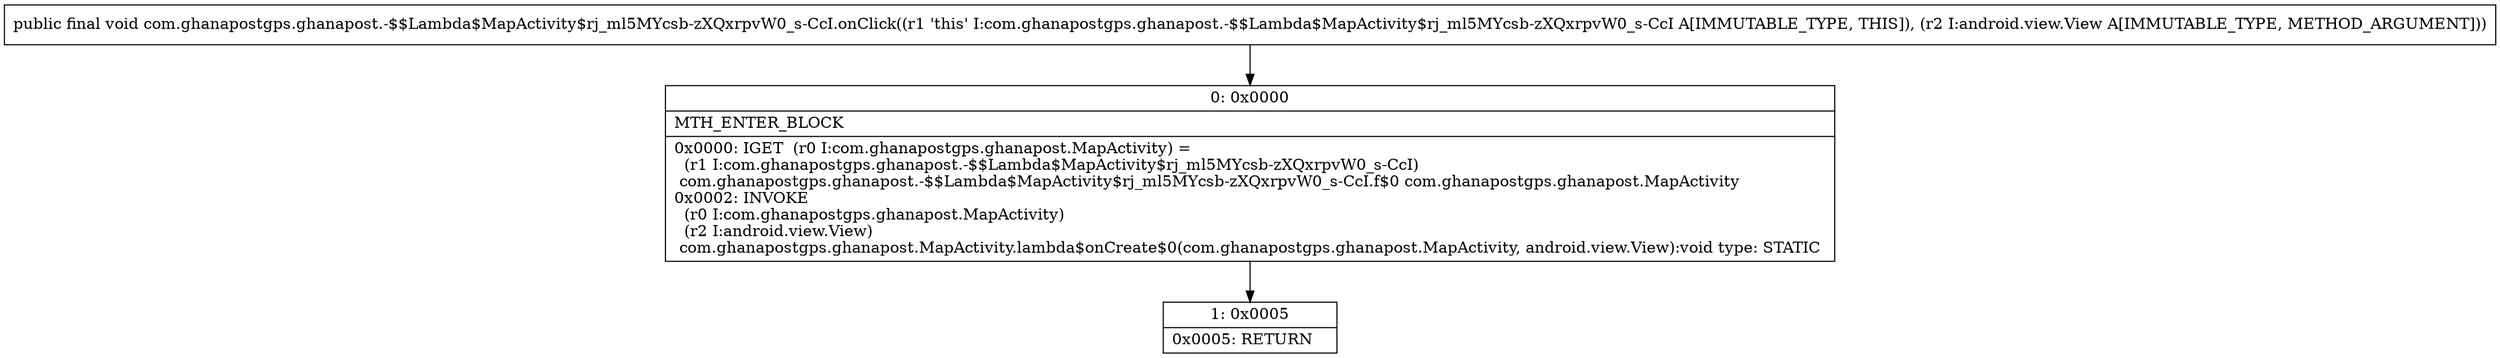 digraph "CFG forcom.ghanapostgps.ghanapost.\-$$Lambda$MapActivity$rj_ml5MYcsb\-zXQxrpvW0_s\-CcI.onClick(Landroid\/view\/View;)V" {
Node_0 [shape=record,label="{0\:\ 0x0000|MTH_ENTER_BLOCK\l|0x0000: IGET  (r0 I:com.ghanapostgps.ghanapost.MapActivity) = \l  (r1 I:com.ghanapostgps.ghanapost.\-$$Lambda$MapActivity$rj_ml5MYcsb\-zXQxrpvW0_s\-CcI)\l com.ghanapostgps.ghanapost.\-$$Lambda$MapActivity$rj_ml5MYcsb\-zXQxrpvW0_s\-CcI.f$0 com.ghanapostgps.ghanapost.MapActivity \l0x0002: INVOKE  \l  (r0 I:com.ghanapostgps.ghanapost.MapActivity)\l  (r2 I:android.view.View)\l com.ghanapostgps.ghanapost.MapActivity.lambda$onCreate$0(com.ghanapostgps.ghanapost.MapActivity, android.view.View):void type: STATIC \l}"];
Node_1 [shape=record,label="{1\:\ 0x0005|0x0005: RETURN   \l}"];
MethodNode[shape=record,label="{public final void com.ghanapostgps.ghanapost.\-$$Lambda$MapActivity$rj_ml5MYcsb\-zXQxrpvW0_s\-CcI.onClick((r1 'this' I:com.ghanapostgps.ghanapost.\-$$Lambda$MapActivity$rj_ml5MYcsb\-zXQxrpvW0_s\-CcI A[IMMUTABLE_TYPE, THIS]), (r2 I:android.view.View A[IMMUTABLE_TYPE, METHOD_ARGUMENT])) }"];
MethodNode -> Node_0;
Node_0 -> Node_1;
}

